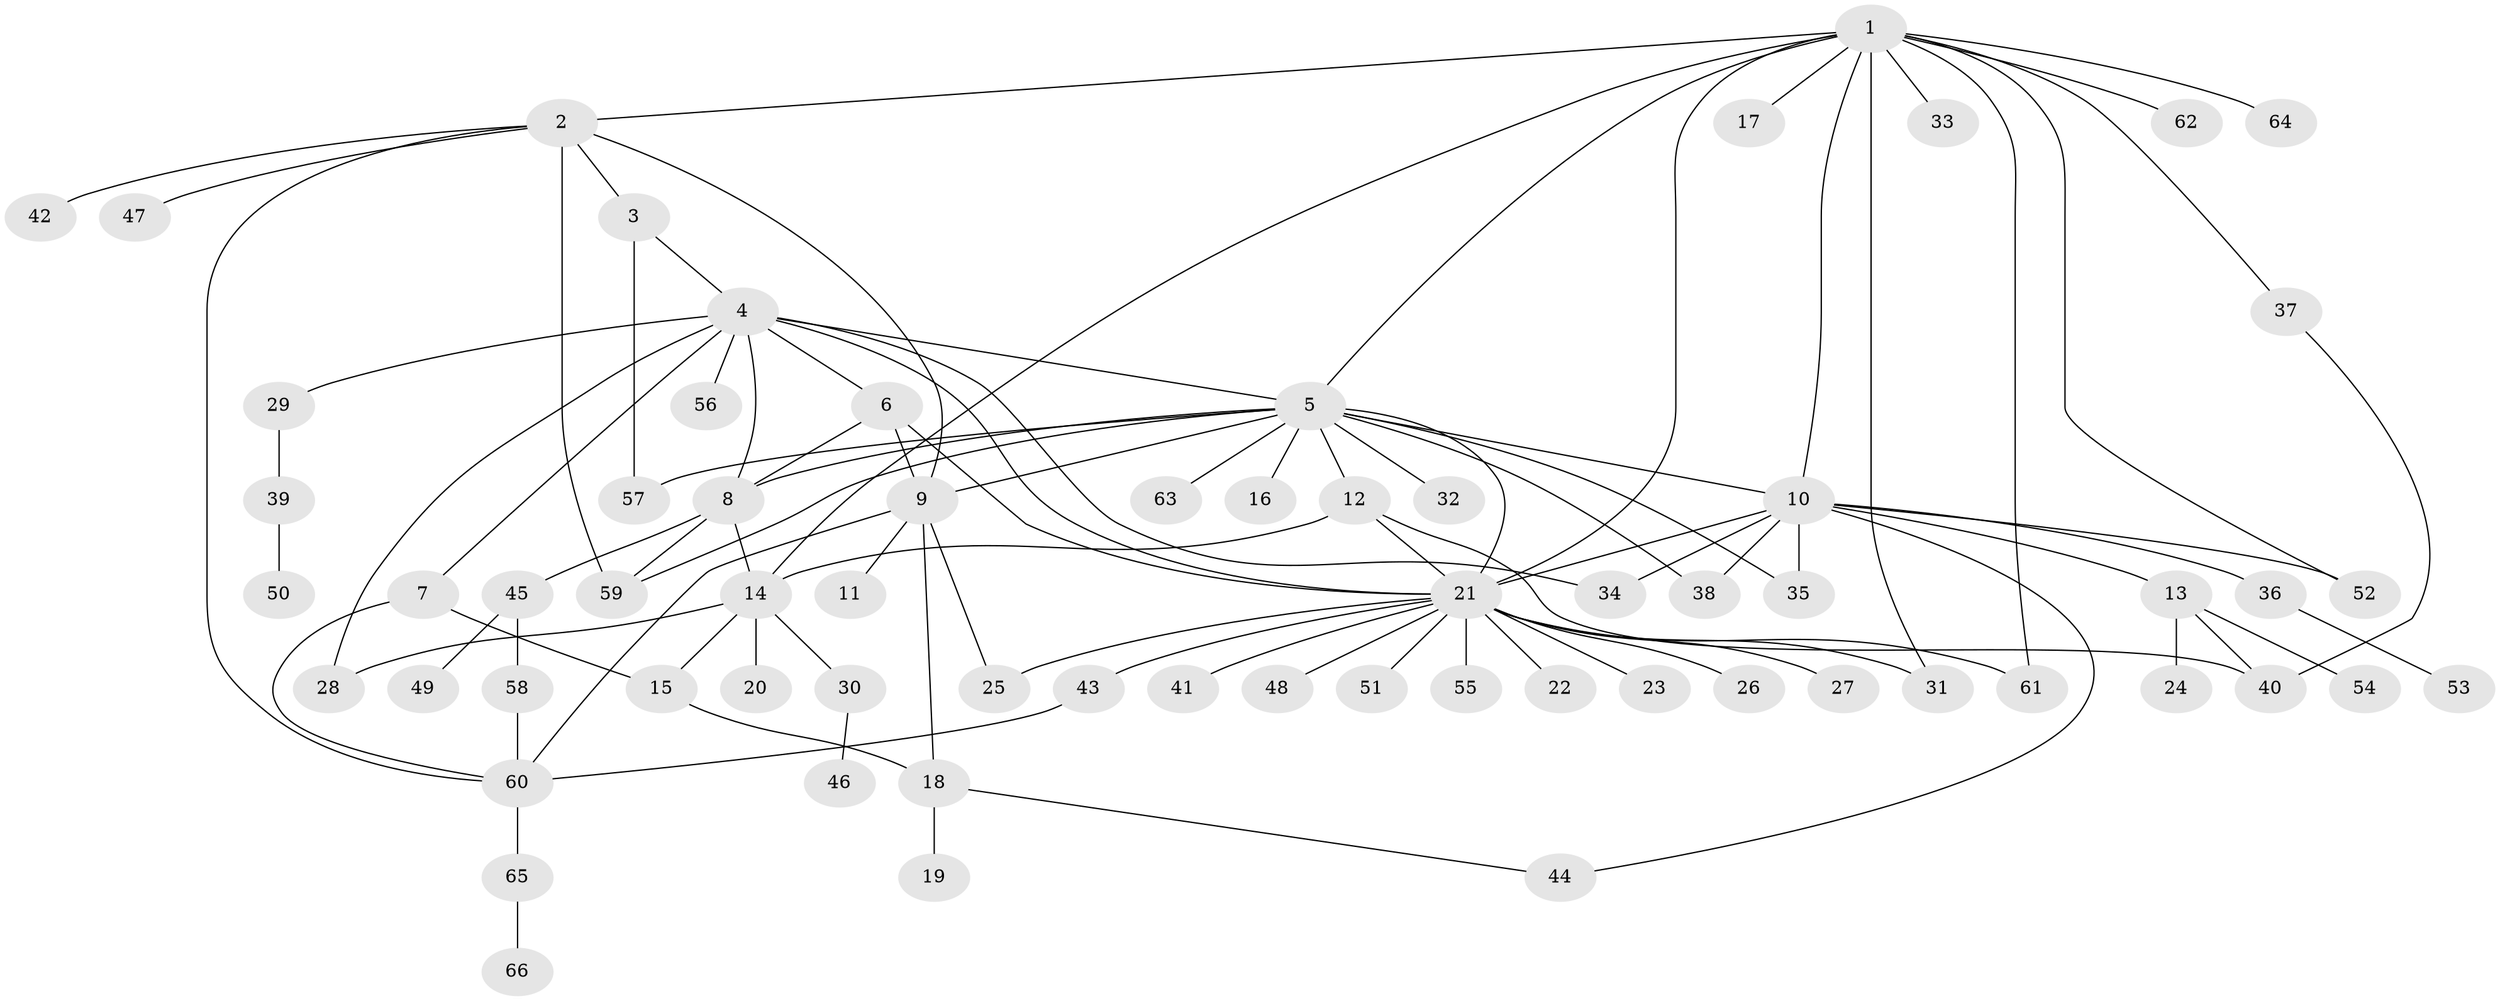 // original degree distribution, {15: 0.010638297872340425, 8: 0.031914893617021274, 4: 0.0425531914893617, 14: 0.010638297872340425, 17: 0.010638297872340425, 3: 0.13829787234042554, 1: 0.4148936170212766, 13: 0.010638297872340425, 5: 0.010638297872340425, 6: 0.02127659574468085, 2: 0.2872340425531915, 22: 0.010638297872340425}
// Generated by graph-tools (version 1.1) at 2025/50/03/04/25 22:50:42]
// undirected, 66 vertices, 98 edges
graph export_dot {
  node [color=gray90,style=filled];
  1;
  2;
  3;
  4;
  5;
  6;
  7;
  8;
  9;
  10;
  11;
  12;
  13;
  14;
  15;
  16;
  17;
  18;
  19;
  20;
  21;
  22;
  23;
  24;
  25;
  26;
  27;
  28;
  29;
  30;
  31;
  32;
  33;
  34;
  35;
  36;
  37;
  38;
  39;
  40;
  41;
  42;
  43;
  44;
  45;
  46;
  47;
  48;
  49;
  50;
  51;
  52;
  53;
  54;
  55;
  56;
  57;
  58;
  59;
  60;
  61;
  62;
  63;
  64;
  65;
  66;
  1 -- 2 [weight=1.0];
  1 -- 5 [weight=1.0];
  1 -- 10 [weight=1.0];
  1 -- 14 [weight=1.0];
  1 -- 17 [weight=1.0];
  1 -- 21 [weight=1.0];
  1 -- 31 [weight=1.0];
  1 -- 33 [weight=1.0];
  1 -- 37 [weight=1.0];
  1 -- 52 [weight=1.0];
  1 -- 61 [weight=1.0];
  1 -- 62 [weight=1.0];
  1 -- 64 [weight=1.0];
  2 -- 3 [weight=1.0];
  2 -- 9 [weight=1.0];
  2 -- 42 [weight=1.0];
  2 -- 47 [weight=1.0];
  2 -- 59 [weight=1.0];
  2 -- 60 [weight=1.0];
  3 -- 4 [weight=1.0];
  3 -- 57 [weight=1.0];
  4 -- 5 [weight=1.0];
  4 -- 6 [weight=1.0];
  4 -- 7 [weight=1.0];
  4 -- 8 [weight=1.0];
  4 -- 21 [weight=1.0];
  4 -- 28 [weight=1.0];
  4 -- 29 [weight=1.0];
  4 -- 34 [weight=1.0];
  4 -- 56 [weight=1.0];
  5 -- 8 [weight=1.0];
  5 -- 9 [weight=1.0];
  5 -- 10 [weight=1.0];
  5 -- 12 [weight=1.0];
  5 -- 16 [weight=1.0];
  5 -- 21 [weight=1.0];
  5 -- 32 [weight=1.0];
  5 -- 35 [weight=1.0];
  5 -- 38 [weight=1.0];
  5 -- 57 [weight=1.0];
  5 -- 59 [weight=1.0];
  5 -- 63 [weight=1.0];
  6 -- 8 [weight=1.0];
  6 -- 9 [weight=1.0];
  6 -- 21 [weight=1.0];
  7 -- 15 [weight=1.0];
  7 -- 60 [weight=1.0];
  8 -- 14 [weight=1.0];
  8 -- 45 [weight=1.0];
  8 -- 59 [weight=1.0];
  9 -- 11 [weight=1.0];
  9 -- 18 [weight=1.0];
  9 -- 25 [weight=1.0];
  9 -- 60 [weight=1.0];
  10 -- 13 [weight=1.0];
  10 -- 21 [weight=1.0];
  10 -- 34 [weight=1.0];
  10 -- 35 [weight=1.0];
  10 -- 36 [weight=1.0];
  10 -- 38 [weight=1.0];
  10 -- 44 [weight=1.0];
  10 -- 52 [weight=1.0];
  12 -- 14 [weight=1.0];
  12 -- 21 [weight=1.0];
  12 -- 40 [weight=1.0];
  13 -- 24 [weight=1.0];
  13 -- 40 [weight=1.0];
  13 -- 54 [weight=1.0];
  14 -- 15 [weight=1.0];
  14 -- 20 [weight=1.0];
  14 -- 28 [weight=1.0];
  14 -- 30 [weight=1.0];
  15 -- 18 [weight=1.0];
  18 -- 19 [weight=1.0];
  18 -- 44 [weight=1.0];
  21 -- 22 [weight=1.0];
  21 -- 23 [weight=1.0];
  21 -- 25 [weight=1.0];
  21 -- 26 [weight=1.0];
  21 -- 27 [weight=1.0];
  21 -- 31 [weight=1.0];
  21 -- 41 [weight=1.0];
  21 -- 43 [weight=1.0];
  21 -- 48 [weight=1.0];
  21 -- 51 [weight=1.0];
  21 -- 55 [weight=1.0];
  21 -- 61 [weight=1.0];
  29 -- 39 [weight=1.0];
  30 -- 46 [weight=1.0];
  36 -- 53 [weight=1.0];
  37 -- 40 [weight=1.0];
  39 -- 50 [weight=1.0];
  43 -- 60 [weight=1.0];
  45 -- 49 [weight=1.0];
  45 -- 58 [weight=1.0];
  58 -- 60 [weight=1.0];
  60 -- 65 [weight=1.0];
  65 -- 66 [weight=1.0];
}
